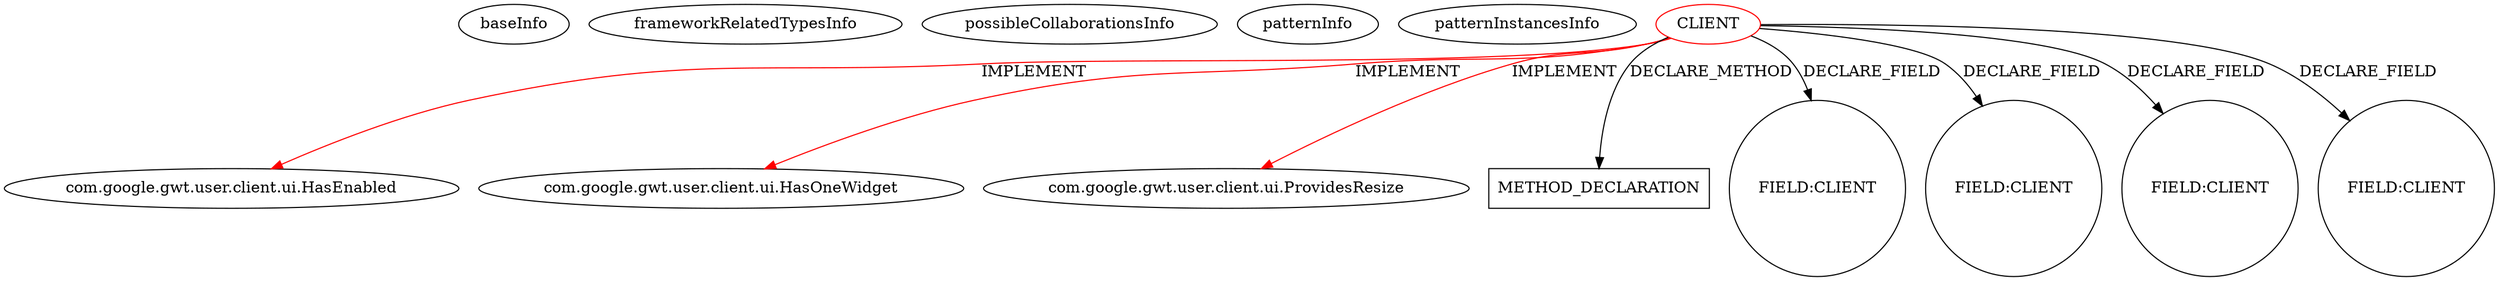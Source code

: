 digraph {
baseInfo[graphId=447,category="pattern",isAnonymous=false,possibleRelation=false]
frameworkRelatedTypesInfo[0="com.google.gwt.user.client.ui.ProvidesResize",1="com.google.gwt.user.client.ui.HasEnabled",2="com.google.gwt.user.client.ui.HasOneWidget"]
possibleCollaborationsInfo[]
patternInfo[frequency=2.0,patternRootClient=0]
patternInstancesInfo[0="kospiotr-gwt-layout-designer~/kospiotr-gwt-layout-designer/gwt-layout-designer-master/src/main/java/pl/pkosmowski/gxtshowcase/client/MainPanel.java~MainPanel~3417",1="rdomingonl-layoutTest~/rdomingonl-layoutTest/layoutTest-master/src/main/java/nl/tc/rd/exp/layouttest/client/mvp/view/WidgetDesignerView.java~WidgetDesignerView~4344"]
3[label="com.google.gwt.user.client.ui.HasEnabled",vertexType="FRAMEWORK_INTERFACE_TYPE",isFrameworkType=false]
0[label="CLIENT",vertexType="ROOT_CLIENT_CLASS_DECLARATION",isFrameworkType=false,color=red]
8[label="com.google.gwt.user.client.ui.HasOneWidget",vertexType="FRAMEWORK_INTERFACE_TYPE",isFrameworkType=false]
7[label="com.google.gwt.user.client.ui.ProvidesResize",vertexType="FRAMEWORK_INTERFACE_TYPE",isFrameworkType=false]
70[label="METHOD_DECLARATION",vertexType="CLIENT_METHOD_DECLARATION",isFrameworkType=false,shape=box]
46[label="FIELD:CLIENT",vertexType="FIELD_DECLARATION",isFrameworkType=false,shape=circle]
32[label="FIELD:CLIENT",vertexType="FIELD_DECLARATION",isFrameworkType=false,shape=circle]
34[label="FIELD:CLIENT",vertexType="FIELD_DECLARATION",isFrameworkType=false,shape=circle]
28[label="FIELD:CLIENT",vertexType="FIELD_DECLARATION",isFrameworkType=false,shape=circle]
0->7[label="IMPLEMENT",color=red]
0->70[label="DECLARE_METHOD"]
0->3[label="IMPLEMENT",color=red]
0->34[label="DECLARE_FIELD"]
0->8[label="IMPLEMENT",color=red]
0->46[label="DECLARE_FIELD"]
0->28[label="DECLARE_FIELD"]
0->32[label="DECLARE_FIELD"]
}
